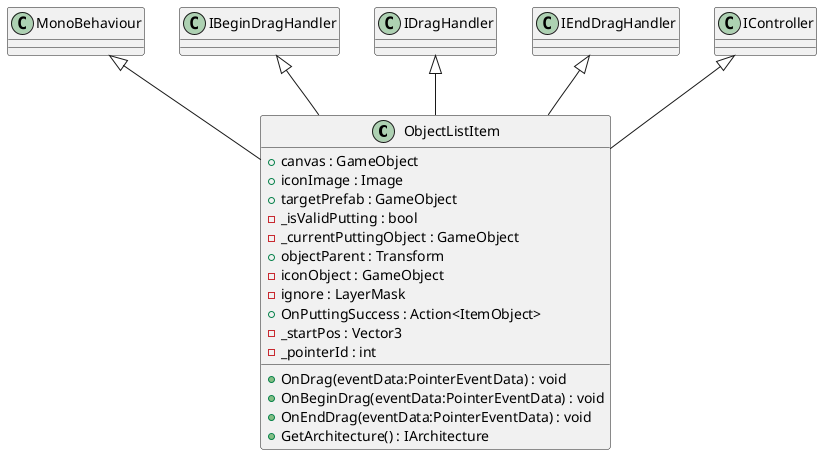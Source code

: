 @startuml
class ObjectListItem {
    + canvas : GameObject
    + iconImage : Image
    + targetPrefab : GameObject
    - _isValidPutting : bool
    - _currentPuttingObject : GameObject
    + objectParent : Transform
    - iconObject : GameObject
    - ignore : LayerMask
    + OnPuttingSuccess : Action<ItemObject>
    + OnDrag(eventData:PointerEventData) : void
    - _startPos : Vector3
    - _pointerId : int
    + OnBeginDrag(eventData:PointerEventData) : void
    + OnEndDrag(eventData:PointerEventData) : void
    + GetArchitecture() : IArchitecture
}
MonoBehaviour <|-- ObjectListItem
IBeginDragHandler <|-- ObjectListItem
IDragHandler <|-- ObjectListItem
IEndDragHandler <|-- ObjectListItem
IController <|-- ObjectListItem
@enduml

